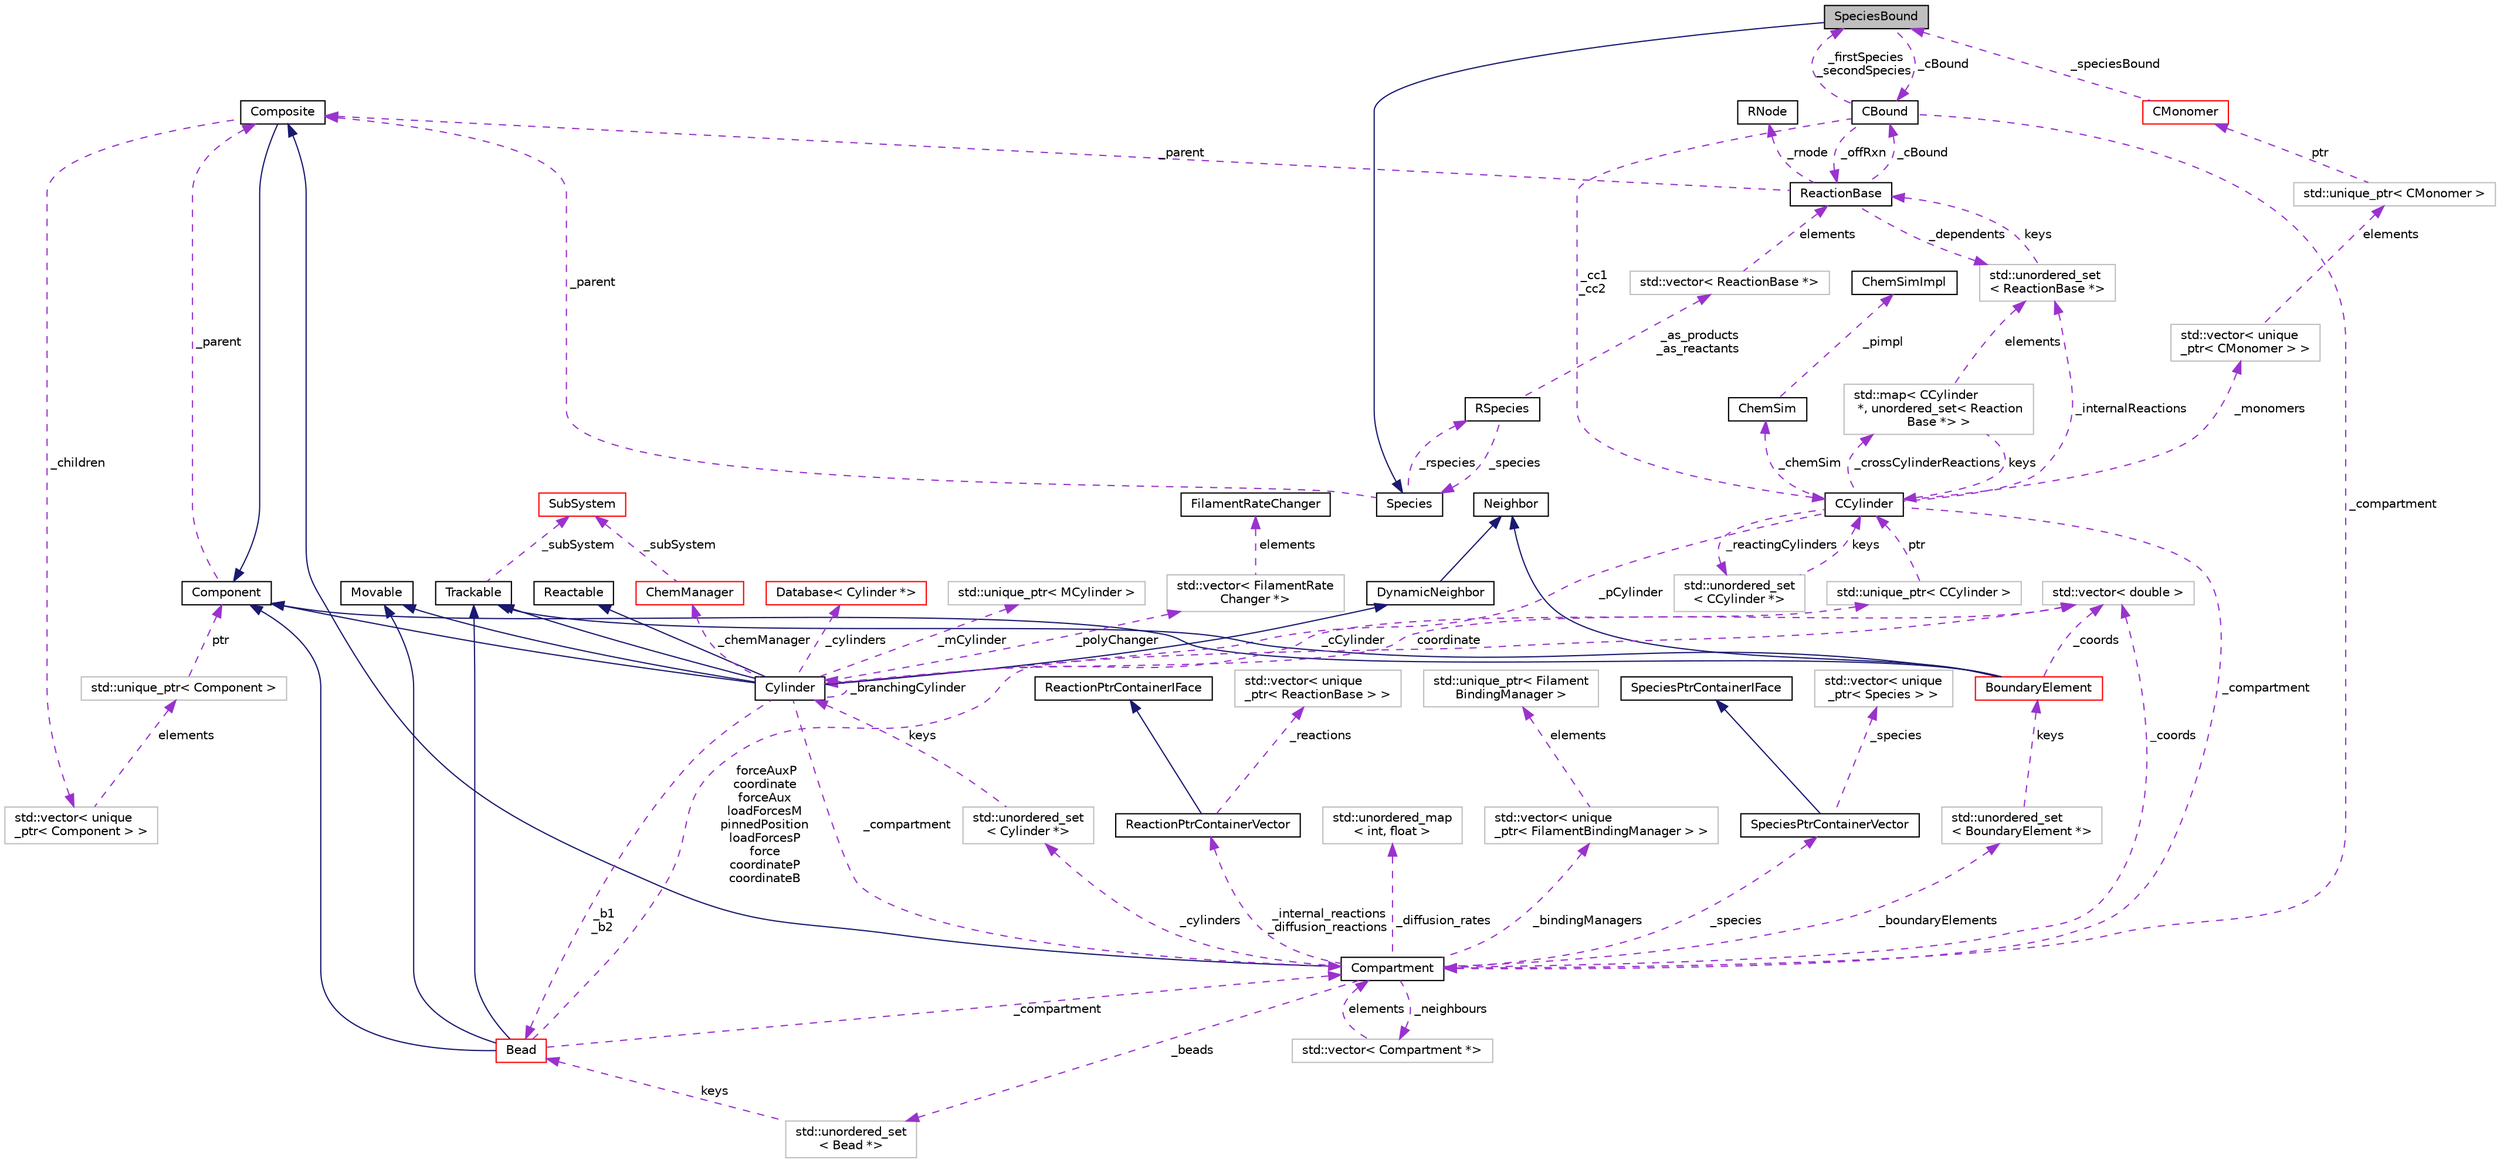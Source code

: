 digraph "SpeciesBound"
{
 // INTERACTIVE_SVG=YES
  edge [fontname="Helvetica",fontsize="10",labelfontname="Helvetica",labelfontsize="10"];
  node [fontname="Helvetica",fontsize="10",shape=record];
  Node5 [label="SpeciesBound",height=0.2,width=0.4,color="black", fillcolor="grey75", style="filled", fontcolor="black"];
  Node6 -> Node5 [dir="back",color="midnightblue",fontsize="10",style="solid",fontname="Helvetica"];
  Node6 [label="Species",height=0.2,width=0.4,color="black", fillcolor="white", style="filled",URL="$classSpecies.html",tooltip="Represents chemical molecules, tracks their copy number and can be used in Reactions. "];
  Node7 -> Node6 [dir="back",color="darkorchid3",fontsize="10",style="dashed",label=" _rspecies" ,fontname="Helvetica"];
  Node7 [label="RSpecies",height=0.2,width=0.4,color="black", fillcolor="white", style="filled",URL="$classRSpecies.html",tooltip="Represents the reactive aspect of chemical molecules. "];
  Node8 -> Node7 [dir="back",color="darkorchid3",fontsize="10",style="dashed",label=" _as_products\n_as_reactants" ,fontname="Helvetica"];
  Node8 [label="std::vector\< ReactionBase *\>",height=0.2,width=0.4,color="grey75", fillcolor="white", style="filled"];
  Node9 -> Node8 [dir="back",color="darkorchid3",fontsize="10",style="dashed",label=" elements" ,fontname="Helvetica"];
  Node9 [label="ReactionBase",height=0.2,width=0.4,color="black", fillcolor="white", style="filled",URL="$classReactionBase.html",tooltip="Represents an abstract interface for simple chemical reactions of the form A + B -> C..."];
  Node10 -> Node9 [dir="back",color="darkorchid3",fontsize="10",style="dashed",label=" _parent" ,fontname="Helvetica"];
  Node10 [label="Composite",height=0.2,width=0.4,color="black", fillcolor="white", style="filled",URL="$classComposite.html",tooltip="The aggregating class for the Composite pattern. "];
  Node11 -> Node10 [dir="back",color="midnightblue",fontsize="10",style="solid",fontname="Helvetica"];
  Node11 [label="Component",height=0.2,width=0.4,color="black", fillcolor="white", style="filled",URL="$classComponent.html",tooltip="The base class for the Composite pattern hieararchy. "];
  Node10 -> Node11 [dir="back",color="darkorchid3",fontsize="10",style="dashed",label=" _parent" ,fontname="Helvetica"];
  Node12 -> Node10 [dir="back",color="darkorchid3",fontsize="10",style="dashed",label=" _children" ,fontname="Helvetica"];
  Node12 [label="std::vector\< unique\l_ptr\< Component \> \>",height=0.2,width=0.4,color="grey75", fillcolor="white", style="filled"];
  Node13 -> Node12 [dir="back",color="darkorchid3",fontsize="10",style="dashed",label=" elements" ,fontname="Helvetica"];
  Node13 [label="std::unique_ptr\< Component \>",height=0.2,width=0.4,color="grey75", fillcolor="white", style="filled"];
  Node11 -> Node13 [dir="back",color="darkorchid3",fontsize="10",style="dashed",label=" ptr" ,fontname="Helvetica"];
  Node14 -> Node9 [dir="back",color="darkorchid3",fontsize="10",style="dashed",label=" _dependents" ,fontname="Helvetica"];
  Node14 [label="std::unordered_set\l\< ReactionBase *\>",height=0.2,width=0.4,color="grey75", fillcolor="white", style="filled"];
  Node9 -> Node14 [dir="back",color="darkorchid3",fontsize="10",style="dashed",label=" keys" ,fontname="Helvetica"];
  Node15 -> Node9 [dir="back",color="darkorchid3",fontsize="10",style="dashed",label=" _cBound" ,fontname="Helvetica"];
  Node15 [label="CBound",height=0.2,width=0.4,color="black", fillcolor="white", style="filled",URL="$classCBound.html",tooltip="Represents a chemical object that is bound to a Filament. "];
  Node16 -> Node15 [dir="back",color="darkorchid3",fontsize="10",style="dashed",label=" _cc1\n_cc2" ,fontname="Helvetica"];
  Node16 [label="CCylinder",height=0.2,width=0.4,color="black", fillcolor="white", style="filled",URL="$classCCylinder.html",tooltip="Holds all CMonomers and Reactions associated with it. "];
  Node17 -> Node16 [dir="back",color="darkorchid3",fontsize="10",style="dashed",label=" _crossCylinderReactions" ,fontname="Helvetica"];
  Node17 [label="std::map\< CCylinder\l *, unordered_set\< Reaction\lBase *\> \>",height=0.2,width=0.4,color="grey75", fillcolor="white", style="filled"];
  Node16 -> Node17 [dir="back",color="darkorchid3",fontsize="10",style="dashed",label=" keys" ,fontname="Helvetica"];
  Node14 -> Node17 [dir="back",color="darkorchid3",fontsize="10",style="dashed",label=" elements" ,fontname="Helvetica"];
  Node18 -> Node16 [dir="back",color="darkorchid3",fontsize="10",style="dashed",label=" _monomers" ,fontname="Helvetica"];
  Node18 [label="std::vector\< unique\l_ptr\< CMonomer \> \>",height=0.2,width=0.4,color="grey75", fillcolor="white", style="filled"];
  Node19 -> Node18 [dir="back",color="darkorchid3",fontsize="10",style="dashed",label=" elements" ,fontname="Helvetica"];
  Node19 [label="std::unique_ptr\< CMonomer \>",height=0.2,width=0.4,color="grey75", fillcolor="white", style="filled"];
  Node20 -> Node19 [dir="back",color="darkorchid3",fontsize="10",style="dashed",label=" ptr" ,fontname="Helvetica"];
  Node20 [label="CMonomer",height=0.2,width=0.4,color="red", fillcolor="white", style="filled",URL="$classCMonomer.html",tooltip="Represents a container for all Species that could be contained in a particular filament element at a ..."];
  Node5 -> Node20 [dir="back",color="darkorchid3",fontsize="10",style="dashed",label=" _speciesBound" ,fontname="Helvetica"];
  Node24 -> Node16 [dir="back",color="darkorchid3",fontsize="10",style="dashed",label=" _pCylinder" ,fontname="Helvetica"];
  Node24 [label="Cylinder",height=0.2,width=0.4,color="black", fillcolor="white", style="filled",URL="$classCylinder.html",tooltip="A container to store a MCylinder and CCylinder. "];
  Node11 -> Node24 [dir="back",color="midnightblue",fontsize="10",style="solid",fontname="Helvetica"];
  Node25 -> Node24 [dir="back",color="midnightblue",fontsize="10",style="solid",fontname="Helvetica"];
  Node25 [label="Trackable",height=0.2,width=0.4,color="black", fillcolor="white", style="filled",URL="$classTrackable.html",tooltip="An abstract base class for a trackable object in the SubSystem. "];
  Node26 -> Node25 [dir="back",color="darkorchid3",fontsize="10",style="dashed",label=" _subSystem" ,fontname="Helvetica"];
  Node26 [label="SubSystem",height=0.2,width=0.4,color="red", fillcolor="white", style="filled",URL="$classSubSystem.html",tooltip="Manages all Movables and Reactables. "];
  Node28 -> Node24 [dir="back",color="midnightblue",fontsize="10",style="solid",fontname="Helvetica"];
  Node28 [label="Movable",height=0.2,width=0.4,color="black", fillcolor="white", style="filled",URL="$classMovable.html",tooltip="An abstract base class for a movable element in the SubSystem. "];
  Node30 -> Node24 [dir="back",color="midnightblue",fontsize="10",style="solid",fontname="Helvetica"];
  Node30 [label="Reactable",height=0.2,width=0.4,color="black", fillcolor="white", style="filled",URL="$classReactable.html",tooltip="An abstract base class for a reactable element in the SubSystem. "];
  Node64 -> Node24 [dir="back",color="midnightblue",fontsize="10",style="solid",fontname="Helvetica"];
  Node64 [label="DynamicNeighbor",height=0.2,width=0.4,color="black", fillcolor="white", style="filled",URL="$classDynamicNeighbor.html",tooltip="An abstract base class for any element that can be added or removed from a NeighborList dynamically a..."];
  Node38 -> Node64 [dir="back",color="midnightblue",fontsize="10",style="solid",fontname="Helvetica"];
  Node38 [label="Neighbor",height=0.2,width=0.4,color="black", fillcolor="white", style="filled",URL="$classNeighbor.html",tooltip="An abstract base class for any element that can be added or removed from a NeighborList statically at..."];
  Node24 -> Node24 [dir="back",color="darkorchid3",fontsize="10",style="dashed",label=" _branchingCylinder" ,fontname="Helvetica"];
  Node65 -> Node24 [dir="back",color="darkorchid3",fontsize="10",style="dashed",label=" _polyChanger" ,fontname="Helvetica"];
  Node65 [label="std::vector\< FilamentRate\lChanger *\>",height=0.2,width=0.4,color="grey75", fillcolor="white", style="filled"];
  Node66 -> Node65 [dir="back",color="darkorchid3",fontsize="10",style="dashed",label=" elements" ,fontname="Helvetica"];
  Node66 [label="FilamentRateChanger",height=0.2,width=0.4,color="black", fillcolor="white", style="filled",URL="$classFilamentRateChanger.html",tooltip="Used to change Filament reaction rates based on forces in the network. "];
  Node67 -> Node24 [dir="back",color="darkorchid3",fontsize="10",style="dashed",label=" _cCylinder" ,fontname="Helvetica"];
  Node67 [label="std::unique_ptr\< CCylinder \>",height=0.2,width=0.4,color="grey75", fillcolor="white", style="filled"];
  Node16 -> Node67 [dir="back",color="darkorchid3",fontsize="10",style="dashed",label=" ptr" ,fontname="Helvetica"];
  Node44 -> Node24 [dir="back",color="darkorchid3",fontsize="10",style="dashed",label=" _b1\n_b2" ,fontname="Helvetica"];
  Node44 [label="Bead",height=0.2,width=0.4,color="red", fillcolor="white", style="filled",URL="$classBead.html",tooltip="Represents a single coordinate between Cylinders, and holds forces needed for mechanical equilibratio..."];
  Node11 -> Node44 [dir="back",color="midnightblue",fontsize="10",style="solid",fontname="Helvetica"];
  Node25 -> Node44 [dir="back",color="midnightblue",fontsize="10",style="solid",fontname="Helvetica"];
  Node28 -> Node44 [dir="back",color="midnightblue",fontsize="10",style="solid",fontname="Helvetica"];
  Node42 -> Node44 [dir="back",color="darkorchid3",fontsize="10",style="dashed",label=" _compartment" ,fontname="Helvetica"];
  Node42 [label="Compartment",height=0.2,width=0.4,color="black", fillcolor="white", style="filled",URL="$classCompartment.html",tooltip="A container or holding Species and Reactions. "];
  Node10 -> Node42 [dir="back",color="midnightblue",fontsize="10",style="solid",fontname="Helvetica"];
  Node43 -> Node42 [dir="back",color="darkorchid3",fontsize="10",style="dashed",label=" _beads" ,fontname="Helvetica"];
  Node43 [label="std::unordered_set\l\< Bead *\>",height=0.2,width=0.4,color="grey75", fillcolor="white", style="filled"];
  Node44 -> Node43 [dir="back",color="darkorchid3",fontsize="10",style="dashed",label=" keys" ,fontname="Helvetica"];
  Node46 -> Node42 [dir="back",color="darkorchid3",fontsize="10",style="dashed",label=" _neighbours" ,fontname="Helvetica"];
  Node46 [label="std::vector\< Compartment *\>",height=0.2,width=0.4,color="grey75", fillcolor="white", style="filled"];
  Node42 -> Node46 [dir="back",color="darkorchid3",fontsize="10",style="dashed",label=" elements" ,fontname="Helvetica"];
  Node47 -> Node42 [dir="back",color="darkorchid3",fontsize="10",style="dashed",label=" _cylinders" ,fontname="Helvetica"];
  Node47 [label="std::unordered_set\l\< Cylinder *\>",height=0.2,width=0.4,color="grey75", fillcolor="white", style="filled"];
  Node24 -> Node47 [dir="back",color="darkorchid3",fontsize="10",style="dashed",label=" keys" ,fontname="Helvetica"];
  Node48 -> Node42 [dir="back",color="darkorchid3",fontsize="10",style="dashed",label=" _boundaryElements" ,fontname="Helvetica"];
  Node48 [label="std::unordered_set\l\< BoundaryElement *\>",height=0.2,width=0.4,color="grey75", fillcolor="white", style="filled"];
  Node37 -> Node48 [dir="back",color="darkorchid3",fontsize="10",style="dashed",label=" keys" ,fontname="Helvetica"];
  Node37 [label="BoundaryElement",height=0.2,width=0.4,color="red", fillcolor="white", style="filled",URL="$classBoundaryElement.html",tooltip="Represents an element of a BoundarySurface. "];
  Node11 -> Node37 [dir="back",color="midnightblue",fontsize="10",style="solid",fontname="Helvetica"];
  Node25 -> Node37 [dir="back",color="midnightblue",fontsize="10",style="solid",fontname="Helvetica"];
  Node38 -> Node37 [dir="back",color="midnightblue",fontsize="10",style="solid",fontname="Helvetica"];
  Node40 -> Node37 [dir="back",color="darkorchid3",fontsize="10",style="dashed",label=" _coords" ,fontname="Helvetica"];
  Node40 [label="std::vector\< double \>",height=0.2,width=0.4,color="grey75", fillcolor="white", style="filled"];
  Node49 -> Node42 [dir="back",color="darkorchid3",fontsize="10",style="dashed",label=" _internal_reactions\n_diffusion_reactions" ,fontname="Helvetica"];
  Node49 [label="ReactionPtrContainerVector",height=0.2,width=0.4,color="black", fillcolor="white", style="filled",URL="$classReactionPtrContainerVector.html",tooltip="A concrete class implementing the ReactionPtrContainerIFace, using vector<unique_ptr<ReactionBase>> a..."];
  Node50 -> Node49 [dir="back",color="midnightblue",fontsize="10",style="solid",fontname="Helvetica"];
  Node50 [label="ReactionPtrContainerIFace",height=0.2,width=0.4,color="black", fillcolor="white", style="filled",URL="$classReactionPtrContainerIFace.html",tooltip="An abstract interface for a container of pointers to reaction objects. "];
  Node51 -> Node49 [dir="back",color="darkorchid3",fontsize="10",style="dashed",label=" _reactions" ,fontname="Helvetica"];
  Node51 [label="std::vector\< unique\l_ptr\< ReactionBase \> \>",height=0.2,width=0.4,color="grey75", fillcolor="white", style="filled"];
  Node53 -> Node42 [dir="back",color="darkorchid3",fontsize="10",style="dashed",label=" _diffusion_rates" ,fontname="Helvetica"];
  Node53 [label="std::unordered_map\l\< int, float \>",height=0.2,width=0.4,color="grey75", fillcolor="white", style="filled"];
  Node40 -> Node42 [dir="back",color="darkorchid3",fontsize="10",style="dashed",label=" _coords" ,fontname="Helvetica"];
  Node54 -> Node42 [dir="back",color="darkorchid3",fontsize="10",style="dashed",label=" _bindingManagers" ,fontname="Helvetica"];
  Node54 [label="std::vector\< unique\l_ptr\< FilamentBindingManager \> \>",height=0.2,width=0.4,color="grey75", fillcolor="white", style="filled"];
  Node55 -> Node54 [dir="back",color="darkorchid3",fontsize="10",style="dashed",label=" elements" ,fontname="Helvetica"];
  Node55 [label="std::unique_ptr\< Filament\lBindingManager \>",height=0.2,width=0.4,color="grey75", fillcolor="white", style="filled"];
  Node59 -> Node42 [dir="back",color="darkorchid3",fontsize="10",style="dashed",label=" _species" ,fontname="Helvetica"];
  Node59 [label="SpeciesPtrContainerVector",height=0.2,width=0.4,color="black", fillcolor="white", style="filled",URL="$classSpeciesPtrContainerVector.html",tooltip="A concrete class implementing the SpeciesPtrContainerIFace, using vector<unique_ptr<Species>> as the ..."];
  Node60 -> Node59 [dir="back",color="midnightblue",fontsize="10",style="solid",fontname="Helvetica"];
  Node60 [label="SpeciesPtrContainerIFace",height=0.2,width=0.4,color="black", fillcolor="white", style="filled",URL="$classSpeciesPtrContainerIFace.html",tooltip="An abstract interface for a container of pointers to Species objects. "];
  Node61 -> Node59 [dir="back",color="darkorchid3",fontsize="10",style="dashed",label=" _species" ,fontname="Helvetica"];
  Node61 [label="std::vector\< unique\l_ptr\< Species \> \>",height=0.2,width=0.4,color="grey75", fillcolor="white", style="filled"];
  Node40 -> Node44 [dir="back",color="darkorchid3",fontsize="10",style="dashed",label=" forceAuxP\ncoordinate\nforceAux\nloadForcesM\npinnedPosition\nloadForcesP\nforce\ncoordinateP\ncoordinateB" ,fontname="Helvetica"];
  Node68 -> Node24 [dir="back",color="darkorchid3",fontsize="10",style="dashed",label=" _cylinders" ,fontname="Helvetica"];
  Node68 [label="Database\< Cylinder *\>",height=0.2,width=0.4,color="red", fillcolor="white", style="filled",URL="$classDatabase.html"];
  Node42 -> Node24 [dir="back",color="darkorchid3",fontsize="10",style="dashed",label=" _compartment" ,fontname="Helvetica"];
  Node70 -> Node24 [dir="back",color="darkorchid3",fontsize="10",style="dashed",label=" _chemManager" ,fontname="Helvetica"];
  Node70 [label="ChemManager",height=0.2,width=0.4,color="red", fillcolor="white", style="filled",URL="$classChemManager.html",tooltip="For initailizing chemical reactions based on a specific system. "];
  Node26 -> Node70 [dir="back",color="darkorchid3",fontsize="10",style="dashed",label=" _subSystem" ,fontname="Helvetica"];
  Node82 -> Node24 [dir="back",color="darkorchid3",fontsize="10",style="dashed",label=" _mCylinder" ,fontname="Helvetica"];
  Node82 [label="std::unique_ptr\< MCylinder \>",height=0.2,width=0.4,color="grey75", fillcolor="white", style="filled"];
  Node40 -> Node24 [dir="back",color="darkorchid3",fontsize="10",style="dashed",label=" coordinate" ,fontname="Helvetica"];
  Node84 -> Node16 [dir="back",color="darkorchid3",fontsize="10",style="dashed",label=" _reactingCylinders" ,fontname="Helvetica"];
  Node84 [label="std::unordered_set\l\< CCylinder *\>",height=0.2,width=0.4,color="grey75", fillcolor="white", style="filled"];
  Node16 -> Node84 [dir="back",color="darkorchid3",fontsize="10",style="dashed",label=" keys" ,fontname="Helvetica"];
  Node42 -> Node16 [dir="back",color="darkorchid3",fontsize="10",style="dashed",label=" _compartment" ,fontname="Helvetica"];
  Node14 -> Node16 [dir="back",color="darkorchid3",fontsize="10",style="dashed",label=" _internalReactions" ,fontname="Helvetica"];
  Node85 -> Node16 [dir="back",color="darkorchid3",fontsize="10",style="dashed",label=" _chemSim" ,fontname="Helvetica"];
  Node85 [label="ChemSim",height=0.2,width=0.4,color="black", fillcolor="white", style="filled",URL="$classChemSim.html",tooltip="Used to manage running a network of chemical reactions. "];
  Node86 -> Node85 [dir="back",color="darkorchid3",fontsize="10",style="dashed",label=" _pimpl" ,fontname="Helvetica"];
  Node86 [label="ChemSimImpl",height=0.2,width=0.4,color="black", fillcolor="white", style="filled",URL="$classChemSimImpl.html",tooltip="An abstract base class for algorithms that run stochastic chemical kinetics. "];
  Node42 -> Node15 [dir="back",color="darkorchid3",fontsize="10",style="dashed",label=" _compartment" ,fontname="Helvetica"];
  Node5 -> Node15 [dir="back",color="darkorchid3",fontsize="10",style="dashed",label=" _firstSpecies\n_secondSpecies" ,fontname="Helvetica"];
  Node9 -> Node15 [dir="back",color="darkorchid3",fontsize="10",style="dashed",label=" _offRxn" ,fontname="Helvetica"];
  Node87 -> Node9 [dir="back",color="darkorchid3",fontsize="10",style="dashed",label=" _rnode" ,fontname="Helvetica"];
  Node87 [label="RNode",height=0.2,width=0.4,color="black", fillcolor="white", style="filled",URL="$classRNode.html",tooltip="This is an abstract base class for classes that need to be associated with the given Reaction object..."];
  Node6 -> Node7 [dir="back",color="darkorchid3",fontsize="10",style="dashed",label=" _species" ,fontname="Helvetica"];
  Node10 -> Node6 [dir="back",color="darkorchid3",fontsize="10",style="dashed",label=" _parent" ,fontname="Helvetica"];
  Node15 -> Node5 [dir="back",color="darkorchid3",fontsize="10",style="dashed",label=" _cBound" ,fontname="Helvetica"];
}
